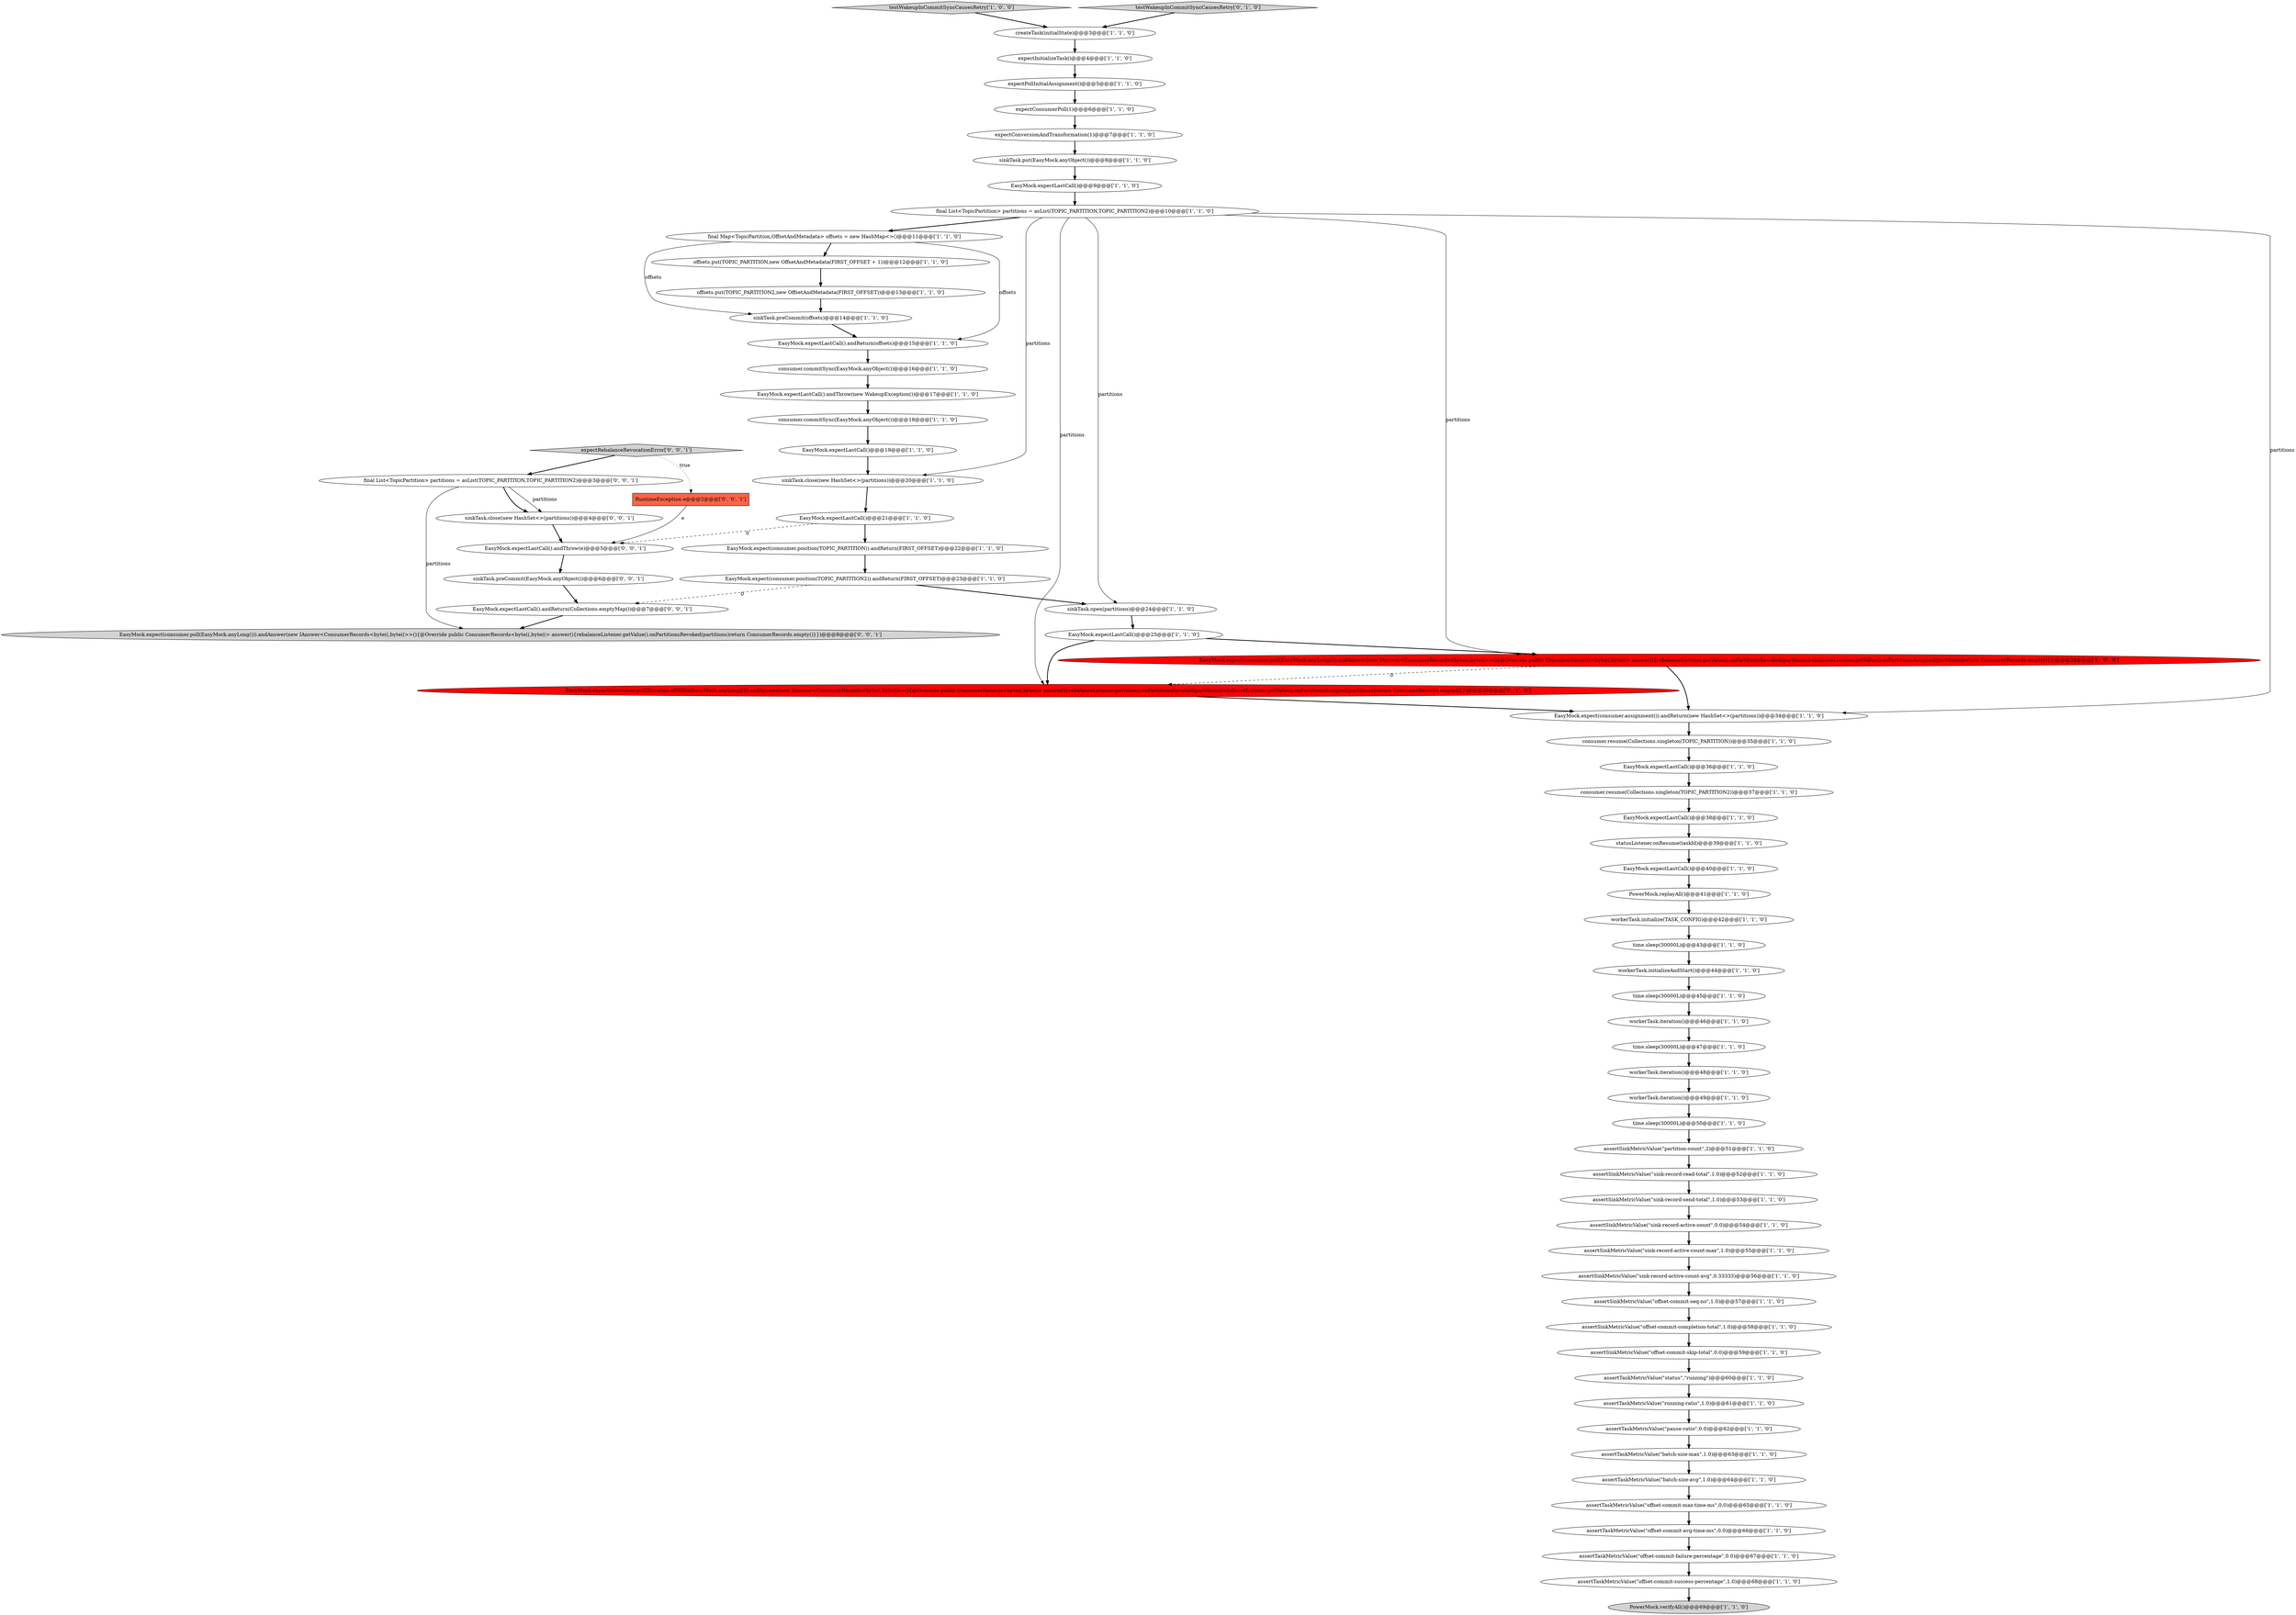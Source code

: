 digraph {
51 [style = filled, label = "EasyMock.expectLastCall()@@@21@@@['1', '1', '0']", fillcolor = white, shape = ellipse image = "AAA0AAABBB1BBB"];
1 [style = filled, label = "EasyMock.expectLastCall()@@@38@@@['1', '1', '0']", fillcolor = white, shape = ellipse image = "AAA0AAABBB1BBB"];
30 [style = filled, label = "EasyMock.expect(consumer.position(TOPIC_PARTITION2)).andReturn(FIRST_OFFSET)@@@23@@@['1', '1', '0']", fillcolor = white, shape = ellipse image = "AAA0AAABBB1BBB"];
14 [style = filled, label = "time.sleep(30000L)@@@50@@@['1', '1', '0']", fillcolor = white, shape = ellipse image = "AAA0AAABBB1BBB"];
17 [style = filled, label = "EasyMock.expectLastCall()@@@9@@@['1', '1', '0']", fillcolor = white, shape = ellipse image = "AAA0AAABBB1BBB"];
58 [style = filled, label = "EasyMock.expectLastCall()@@@19@@@['1', '1', '0']", fillcolor = white, shape = ellipse image = "AAA0AAABBB1BBB"];
25 [style = filled, label = "assertSinkMetricValue(\"sink-record-active-count-max\",1.0)@@@55@@@['1', '1', '0']", fillcolor = white, shape = ellipse image = "AAA0AAABBB1BBB"];
29 [style = filled, label = "EasyMock.expectLastCall()@@@40@@@['1', '1', '0']", fillcolor = white, shape = ellipse image = "AAA0AAABBB1BBB"];
6 [style = filled, label = "consumer.commitSync(EasyMock.anyObject())@@@18@@@['1', '1', '0']", fillcolor = white, shape = ellipse image = "AAA0AAABBB1BBB"];
31 [style = filled, label = "time.sleep(30000L)@@@45@@@['1', '1', '0']", fillcolor = white, shape = ellipse image = "AAA0AAABBB1BBB"];
61 [style = filled, label = "EasyMock.expect(consumer.poll(Duration.ofMillis(EasyMock.anyLong()))).andAnswer(new IAnswer<ConsumerRecords<byte((,byte((>>(){@Override public ConsumerRecords<byte((,byte((> answer(){rebalanceListener.getValue().onPartitionsRevoked(partitions)rebalanceListener.getValue().onPartitionsAssigned(partitions)return ConsumerRecords.empty()}})@@@26@@@['0', '1', '0']", fillcolor = red, shape = ellipse image = "AAA1AAABBB2BBB"];
42 [style = filled, label = "workerTask.iteration()@@@46@@@['1', '1', '0']", fillcolor = white, shape = ellipse image = "AAA0AAABBB1BBB"];
15 [style = filled, label = "assertSinkMetricValue(\"sink-record-read-total\",1.0)@@@52@@@['1', '1', '0']", fillcolor = white, shape = ellipse image = "AAA0AAABBB1BBB"];
45 [style = filled, label = "expectPollInitialAssignment()@@@5@@@['1', '1', '0']", fillcolor = white, shape = ellipse image = "AAA0AAABBB1BBB"];
39 [style = filled, label = "PowerMock.verifyAll()@@@69@@@['1', '1', '0']", fillcolor = lightgray, shape = ellipse image = "AAA0AAABBB1BBB"];
38 [style = filled, label = "time.sleep(30000L)@@@43@@@['1', '1', '0']", fillcolor = white, shape = ellipse image = "AAA0AAABBB1BBB"];
18 [style = filled, label = "final List<TopicPartition> partitions = asList(TOPIC_PARTITION,TOPIC_PARTITION2)@@@10@@@['1', '1', '0']", fillcolor = white, shape = ellipse image = "AAA0AAABBB1BBB"];
70 [style = filled, label = "EasyMock.expectLastCall().andReturn(Collections.emptyMap())@@@7@@@['0', '0', '1']", fillcolor = white, shape = ellipse image = "AAA0AAABBB3BBB"];
13 [style = filled, label = "assertTaskMetricValue(\"offset-commit-success-percentage\",1.0)@@@68@@@['1', '1', '0']", fillcolor = white, shape = ellipse image = "AAA0AAABBB1BBB"];
2 [style = filled, label = "EasyMock.expectLastCall().andThrow(new WakeupException())@@@17@@@['1', '1', '0']", fillcolor = white, shape = ellipse image = "AAA0AAABBB1BBB"];
0 [style = filled, label = "assertSinkMetricValue(\"sink-record-active-count\",0.0)@@@54@@@['1', '1', '0']", fillcolor = white, shape = ellipse image = "AAA0AAABBB1BBB"];
7 [style = filled, label = "EasyMock.expect(consumer.position(TOPIC_PARTITION)).andReturn(FIRST_OFFSET)@@@22@@@['1', '1', '0']", fillcolor = white, shape = ellipse image = "AAA0AAABBB1BBB"];
27 [style = filled, label = "testWakeupInCommitSyncCausesRetry['1', '0', '0']", fillcolor = lightgray, shape = diamond image = "AAA0AAABBB1BBB"];
47 [style = filled, label = "assertTaskMetricValue(\"batch-size-avg\",1.0)@@@64@@@['1', '1', '0']", fillcolor = white, shape = ellipse image = "AAA0AAABBB1BBB"];
50 [style = filled, label = "assertTaskMetricValue(\"offset-commit-failure-percentage\",0.0)@@@67@@@['1', '1', '0']", fillcolor = white, shape = ellipse image = "AAA0AAABBB1BBB"];
60 [style = filled, label = "assertSinkMetricValue(\"offset-commit-skip-total\",0.0)@@@59@@@['1', '1', '0']", fillcolor = white, shape = ellipse image = "AAA0AAABBB1BBB"];
10 [style = filled, label = "assertSinkMetricValue(\"sink-record-send-total\",1.0)@@@53@@@['1', '1', '0']", fillcolor = white, shape = ellipse image = "AAA0AAABBB1BBB"];
53 [style = filled, label = "workerTask.iteration()@@@49@@@['1', '1', '0']", fillcolor = white, shape = ellipse image = "AAA0AAABBB1BBB"];
8 [style = filled, label = "createTask(initialState)@@@3@@@['1', '1', '0']", fillcolor = white, shape = ellipse image = "AAA0AAABBB1BBB"];
22 [style = filled, label = "EasyMock.expectLastCall()@@@36@@@['1', '1', '0']", fillcolor = white, shape = ellipse image = "AAA0AAABBB1BBB"];
63 [style = filled, label = "EasyMock.expectLastCall().andThrow(e)@@@5@@@['0', '0', '1']", fillcolor = white, shape = ellipse image = "AAA0AAABBB3BBB"];
19 [style = filled, label = "sinkTask.preCommit(offsets)@@@14@@@['1', '1', '0']", fillcolor = white, shape = ellipse image = "AAA0AAABBB1BBB"];
33 [style = filled, label = "workerTask.iteration()@@@48@@@['1', '1', '0']", fillcolor = white, shape = ellipse image = "AAA0AAABBB1BBB"];
24 [style = filled, label = "assertTaskMetricValue(\"running-ratio\",1.0)@@@61@@@['1', '1', '0']", fillcolor = white, shape = ellipse image = "AAA0AAABBB1BBB"];
48 [style = filled, label = "sinkTask.close(new HashSet<>(partitions))@@@20@@@['1', '1', '0']", fillcolor = white, shape = ellipse image = "AAA0AAABBB1BBB"];
67 [style = filled, label = "RuntimeException e@@@2@@@['0', '0', '1']", fillcolor = tomato, shape = box image = "AAA0AAABBB3BBB"];
55 [style = filled, label = "assertSinkMetricValue(\"sink-record-active-count-avg\",0.33333)@@@56@@@['1', '1', '0']", fillcolor = white, shape = ellipse image = "AAA0AAABBB1BBB"];
64 [style = filled, label = "EasyMock.expect(consumer.poll(EasyMock.anyLong())).andAnswer(new IAnswer<ConsumerRecords<byte((,byte((>>(){@Override public ConsumerRecords<byte((,byte((> answer(){rebalanceListener.getValue().onPartitionsRevoked(partitions)return ConsumerRecords.empty()}})@@@8@@@['0', '0', '1']", fillcolor = lightgray, shape = ellipse image = "AAA0AAABBB3BBB"];
66 [style = filled, label = "sinkTask.preCommit(EasyMock.anyObject())@@@6@@@['0', '0', '1']", fillcolor = white, shape = ellipse image = "AAA0AAABBB3BBB"];
44 [style = filled, label = "offsets.put(TOPIC_PARTITION,new OffsetAndMetadata(FIRST_OFFSET + 1))@@@12@@@['1', '1', '0']", fillcolor = white, shape = ellipse image = "AAA0AAABBB1BBB"];
59 [style = filled, label = "assertTaskMetricValue(\"status\",\"running\")@@@60@@@['1', '1', '0']", fillcolor = white, shape = ellipse image = "AAA0AAABBB1BBB"];
57 [style = filled, label = "PowerMock.replayAll()@@@41@@@['1', '1', '0']", fillcolor = white, shape = ellipse image = "AAA0AAABBB1BBB"];
4 [style = filled, label = "offsets.put(TOPIC_PARTITION2,new OffsetAndMetadata(FIRST_OFFSET))@@@13@@@['1', '1', '0']", fillcolor = white, shape = ellipse image = "AAA0AAABBB1BBB"];
69 [style = filled, label = "expectRebalanceRevocationError['0', '0', '1']", fillcolor = lightgray, shape = diamond image = "AAA0AAABBB3BBB"];
43 [style = filled, label = "assertSinkMetricValue(\"offset-commit-completion-total\",1.0)@@@58@@@['1', '1', '0']", fillcolor = white, shape = ellipse image = "AAA0AAABBB1BBB"];
40 [style = filled, label = "statusListener.onResume(taskId)@@@39@@@['1', '1', '0']", fillcolor = white, shape = ellipse image = "AAA0AAABBB1BBB"];
26 [style = filled, label = "consumer.resume(Collections.singleton(TOPIC_PARTITION))@@@35@@@['1', '1', '0']", fillcolor = white, shape = ellipse image = "AAA0AAABBB1BBB"];
37 [style = filled, label = "workerTask.initialize(TASK_CONFIG)@@@42@@@['1', '1', '0']", fillcolor = white, shape = ellipse image = "AAA0AAABBB1BBB"];
20 [style = filled, label = "EasyMock.expectLastCall().andReturn(offsets)@@@15@@@['1', '1', '0']", fillcolor = white, shape = ellipse image = "AAA0AAABBB1BBB"];
35 [style = filled, label = "assertTaskMetricValue(\"pause-ratio\",0.0)@@@62@@@['1', '1', '0']", fillcolor = white, shape = ellipse image = "AAA0AAABBB1BBB"];
28 [style = filled, label = "final Map<TopicPartition,OffsetAndMetadata> offsets = new HashMap<>()@@@11@@@['1', '1', '0']", fillcolor = white, shape = ellipse image = "AAA0AAABBB1BBB"];
32 [style = filled, label = "assertTaskMetricValue(\"offset-commit-max-time-ms\",0.0)@@@65@@@['1', '1', '0']", fillcolor = white, shape = ellipse image = "AAA0AAABBB1BBB"];
49 [style = filled, label = "assertTaskMetricValue(\"offset-commit-avg-time-ms\",0.0)@@@66@@@['1', '1', '0']", fillcolor = white, shape = ellipse image = "AAA0AAABBB1BBB"];
54 [style = filled, label = "EasyMock.expect(consumer.assignment()).andReturn(new HashSet<>(partitions))@@@34@@@['1', '1', '0']", fillcolor = white, shape = ellipse image = "AAA0AAABBB1BBB"];
11 [style = filled, label = "EasyMock.expect(consumer.poll(EasyMock.anyLong())).andAnswer(new IAnswer<ConsumerRecords<byte((,byte((>>(){@Override public ConsumerRecords<byte((,byte((> answer(){rebalanceListener.getValue().onPartitionsRevoked(partitions)rebalanceListener.getValue().onPartitionsAssigned(partitions)return ConsumerRecords.empty()}})@@@26@@@['1', '0', '0']", fillcolor = red, shape = ellipse image = "AAA1AAABBB1BBB"];
12 [style = filled, label = "assertSinkMetricValue(\"partition-count\",2)@@@51@@@['1', '1', '0']", fillcolor = white, shape = ellipse image = "AAA0AAABBB1BBB"];
36 [style = filled, label = "expectConsumerPoll(1)@@@6@@@['1', '1', '0']", fillcolor = white, shape = ellipse image = "AAA0AAABBB1BBB"];
62 [style = filled, label = "testWakeupInCommitSyncCausesRetry['0', '1', '0']", fillcolor = lightgray, shape = diamond image = "AAA0AAABBB2BBB"];
3 [style = filled, label = "sinkTask.put(EasyMock.anyObject())@@@8@@@['1', '1', '0']", fillcolor = white, shape = ellipse image = "AAA0AAABBB1BBB"];
9 [style = filled, label = "sinkTask.open(partitions)@@@24@@@['1', '1', '0']", fillcolor = white, shape = ellipse image = "AAA0AAABBB1BBB"];
68 [style = filled, label = "sinkTask.close(new HashSet<>(partitions))@@@4@@@['0', '0', '1']", fillcolor = white, shape = ellipse image = "AAA0AAABBB3BBB"];
46 [style = filled, label = "assertSinkMetricValue(\"offset-commit-seq-no\",1.0)@@@57@@@['1', '1', '0']", fillcolor = white, shape = ellipse image = "AAA0AAABBB1BBB"];
5 [style = filled, label = "EasyMock.expectLastCall()@@@25@@@['1', '1', '0']", fillcolor = white, shape = ellipse image = "AAA0AAABBB1BBB"];
34 [style = filled, label = "assertTaskMetricValue(\"batch-size-max\",1.0)@@@63@@@['1', '1', '0']", fillcolor = white, shape = ellipse image = "AAA0AAABBB1BBB"];
23 [style = filled, label = "time.sleep(30000L)@@@47@@@['1', '1', '0']", fillcolor = white, shape = ellipse image = "AAA0AAABBB1BBB"];
56 [style = filled, label = "workerTask.initializeAndStart()@@@44@@@['1', '1', '0']", fillcolor = white, shape = ellipse image = "AAA0AAABBB1BBB"];
65 [style = filled, label = "final List<TopicPartition> partitions = asList(TOPIC_PARTITION,TOPIC_PARTITION2)@@@3@@@['0', '0', '1']", fillcolor = white, shape = ellipse image = "AAA0AAABBB3BBB"];
41 [style = filled, label = "consumer.resume(Collections.singleton(TOPIC_PARTITION2))@@@37@@@['1', '1', '0']", fillcolor = white, shape = ellipse image = "AAA0AAABBB1BBB"];
52 [style = filled, label = "expectConversionAndTransformation(1)@@@7@@@['1', '1', '0']", fillcolor = white, shape = ellipse image = "AAA0AAABBB1BBB"];
21 [style = filled, label = "consumer.commitSync(EasyMock.anyObject())@@@16@@@['1', '1', '0']", fillcolor = white, shape = ellipse image = "AAA0AAABBB1BBB"];
16 [style = filled, label = "expectInitializeTask()@@@4@@@['1', '1', '0']", fillcolor = white, shape = ellipse image = "AAA0AAABBB1BBB"];
69->65 [style = bold, label=""];
8->16 [style = bold, label=""];
42->23 [style = bold, label=""];
57->37 [style = bold, label=""];
66->70 [style = bold, label=""];
15->10 [style = bold, label=""];
18->61 [style = solid, label="partitions"];
43->60 [style = bold, label=""];
70->64 [style = bold, label=""];
69->67 [style = dotted, label="true"];
56->31 [style = bold, label=""];
7->30 [style = bold, label=""];
18->48 [style = solid, label="partitions"];
1->40 [style = bold, label=""];
24->35 [style = bold, label=""];
36->52 [style = bold, label=""];
16->45 [style = bold, label=""];
2->6 [style = bold, label=""];
28->19 [style = solid, label="offsets"];
19->20 [style = bold, label=""];
32->49 [style = bold, label=""];
25->55 [style = bold, label=""];
34->47 [style = bold, label=""];
68->63 [style = bold, label=""];
4->19 [style = bold, label=""];
45->36 [style = bold, label=""];
22->41 [style = bold, label=""];
12->15 [style = bold, label=""];
30->9 [style = bold, label=""];
13->39 [style = bold, label=""];
50->13 [style = bold, label=""];
41->1 [style = bold, label=""];
60->59 [style = bold, label=""];
18->11 [style = solid, label="partitions"];
33->53 [style = bold, label=""];
18->28 [style = bold, label=""];
65->64 [style = solid, label="partitions"];
26->22 [style = bold, label=""];
49->50 [style = bold, label=""];
21->2 [style = bold, label=""];
28->20 [style = solid, label="offsets"];
20->21 [style = bold, label=""];
30->70 [style = dashed, label="0"];
53->14 [style = bold, label=""];
31->42 [style = bold, label=""];
63->66 [style = bold, label=""];
48->51 [style = bold, label=""];
65->68 [style = solid, label="partitions"];
58->48 [style = bold, label=""];
23->33 [style = bold, label=""];
55->46 [style = bold, label=""];
47->32 [style = bold, label=""];
18->9 [style = solid, label="partitions"];
44->4 [style = bold, label=""];
67->63 [style = solid, label="e"];
51->63 [style = dashed, label="0"];
0->25 [style = bold, label=""];
37->38 [style = bold, label=""];
65->68 [style = bold, label=""];
14->12 [style = bold, label=""];
51->7 [style = bold, label=""];
38->56 [style = bold, label=""];
10->0 [style = bold, label=""];
5->61 [style = bold, label=""];
11->61 [style = dashed, label="0"];
28->44 [style = bold, label=""];
9->5 [style = bold, label=""];
59->24 [style = bold, label=""];
3->17 [style = bold, label=""];
52->3 [style = bold, label=""];
5->11 [style = bold, label=""];
61->54 [style = bold, label=""];
6->58 [style = bold, label=""];
35->34 [style = bold, label=""];
18->54 [style = solid, label="partitions"];
29->57 [style = bold, label=""];
27->8 [style = bold, label=""];
54->26 [style = bold, label=""];
17->18 [style = bold, label=""];
11->54 [style = bold, label=""];
62->8 [style = bold, label=""];
40->29 [style = bold, label=""];
46->43 [style = bold, label=""];
}
